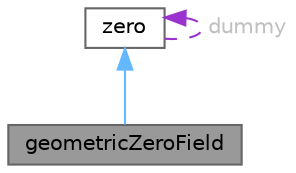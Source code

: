 digraph "geometricZeroField"
{
 // LATEX_PDF_SIZE
  bgcolor="transparent";
  edge [fontname=Helvetica,fontsize=10,labelfontname=Helvetica,labelfontsize=10];
  node [fontname=Helvetica,fontsize=10,shape=box,height=0.2,width=0.4];
  Node1 [id="Node000001",label="geometricZeroField",height=0.2,width=0.4,color="gray40", fillcolor="grey60", style="filled", fontcolor="black",tooltip="A class representing the concept of a GeometricField of 0 used to avoid unnecessary manipulations for..."];
  Node2 -> Node1 [id="edge1_Node000001_Node000002",dir="back",color="steelblue1",style="solid",tooltip=" "];
  Node2 [id="Node000002",label="zero",height=0.2,width=0.4,color="gray40", fillcolor="white", style="filled",URL="$classFoam_1_1zero.html",tooltip="A class representing the concept of 0 (zero) that can be used to avoid manipulating objects known to ..."];
  Node2 -> Node2 [id="edge2_Node000002_Node000002",dir="back",color="darkorchid3",style="dashed",tooltip=" ",label=" dummy",fontcolor="grey" ];
}
